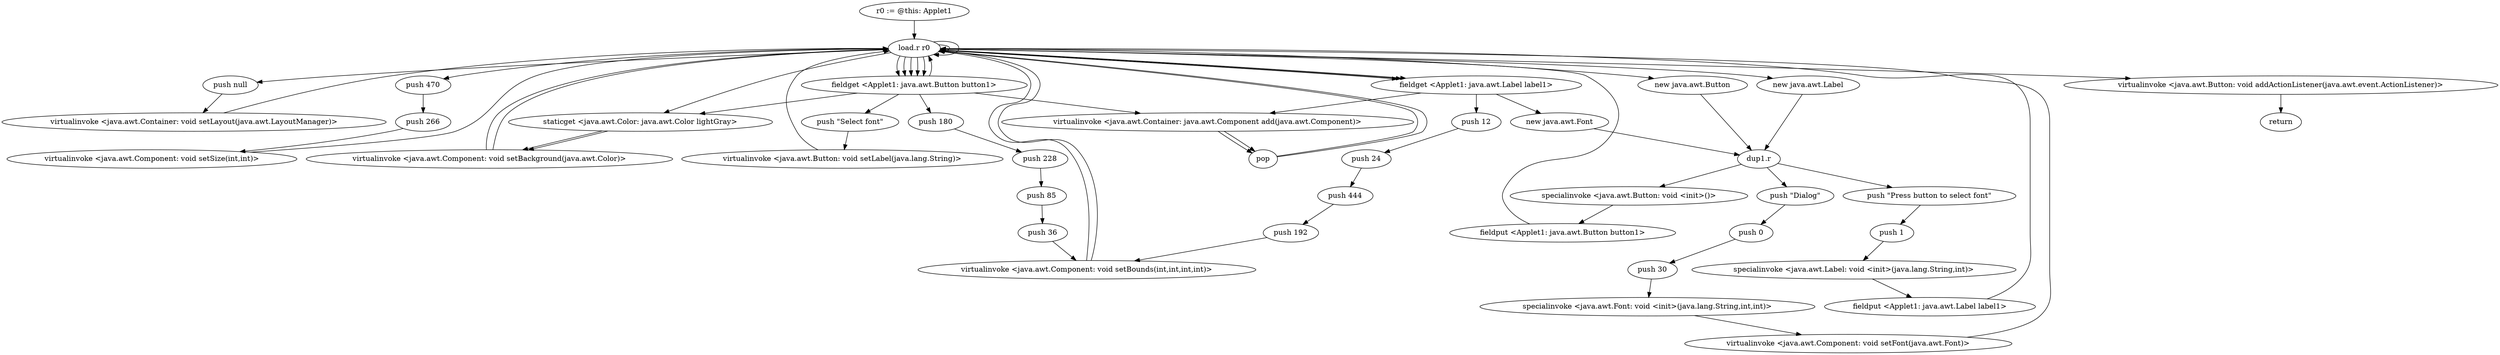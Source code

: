 digraph "" {
    "r0 := @this: Applet1"
    "load.r r0"
    "r0 := @this: Applet1"->"load.r r0";
    "push null"
    "load.r r0"->"push null";
    "virtualinvoke <java.awt.Container: void setLayout(java.awt.LayoutManager)>"
    "push null"->"virtualinvoke <java.awt.Container: void setLayout(java.awt.LayoutManager)>";
    "virtualinvoke <java.awt.Container: void setLayout(java.awt.LayoutManager)>"->"load.r r0";
    "push 470"
    "load.r r0"->"push 470";
    "push 266"
    "push 470"->"push 266";
    "virtualinvoke <java.awt.Component: void setSize(int,int)>"
    "push 266"->"virtualinvoke <java.awt.Component: void setSize(int,int)>";
    "virtualinvoke <java.awt.Component: void setSize(int,int)>"->"load.r r0";
    "staticget <java.awt.Color: java.awt.Color lightGray>"
    "load.r r0"->"staticget <java.awt.Color: java.awt.Color lightGray>";
    "virtualinvoke <java.awt.Component: void setBackground(java.awt.Color)>"
    "staticget <java.awt.Color: java.awt.Color lightGray>"->"virtualinvoke <java.awt.Component: void setBackground(java.awt.Color)>";
    "virtualinvoke <java.awt.Component: void setBackground(java.awt.Color)>"->"load.r r0";
    "new java.awt.Button"
    "load.r r0"->"new java.awt.Button";
    "dup1.r"
    "new java.awt.Button"->"dup1.r";
    "specialinvoke <java.awt.Button: void <init>()>"
    "dup1.r"->"specialinvoke <java.awt.Button: void <init>()>";
    "fieldput <Applet1: java.awt.Button button1>"
    "specialinvoke <java.awt.Button: void <init>()>"->"fieldput <Applet1: java.awt.Button button1>";
    "fieldput <Applet1: java.awt.Button button1>"->"load.r r0";
    "fieldget <Applet1: java.awt.Button button1>"
    "load.r r0"->"fieldget <Applet1: java.awt.Button button1>";
    "push \"Select font\""
    "fieldget <Applet1: java.awt.Button button1>"->"push \"Select font\"";
    "virtualinvoke <java.awt.Button: void setLabel(java.lang.String)>"
    "push \"Select font\""->"virtualinvoke <java.awt.Button: void setLabel(java.lang.String)>";
    "virtualinvoke <java.awt.Button: void setLabel(java.lang.String)>"->"load.r r0";
    "load.r r0"->"fieldget <Applet1: java.awt.Button button1>";
    "push 180"
    "fieldget <Applet1: java.awt.Button button1>"->"push 180";
    "push 228"
    "push 180"->"push 228";
    "push 85"
    "push 228"->"push 85";
    "push 36"
    "push 85"->"push 36";
    "virtualinvoke <java.awt.Component: void setBounds(int,int,int,int)>"
    "push 36"->"virtualinvoke <java.awt.Component: void setBounds(int,int,int,int)>";
    "virtualinvoke <java.awt.Component: void setBounds(int,int,int,int)>"->"load.r r0";
    "load.r r0"->"fieldget <Applet1: java.awt.Button button1>";
    "fieldget <Applet1: java.awt.Button button1>"->"staticget <java.awt.Color: java.awt.Color lightGray>";
    "staticget <java.awt.Color: java.awt.Color lightGray>"->"virtualinvoke <java.awt.Component: void setBackground(java.awt.Color)>";
    "virtualinvoke <java.awt.Component: void setBackground(java.awt.Color)>"->"load.r r0";
    "load.r r0"->"load.r r0";
    "load.r r0"->"fieldget <Applet1: java.awt.Button button1>";
    "virtualinvoke <java.awt.Container: java.awt.Component add(java.awt.Component)>"
    "fieldget <Applet1: java.awt.Button button1>"->"virtualinvoke <java.awt.Container: java.awt.Component add(java.awt.Component)>";
    "pop"
    "virtualinvoke <java.awt.Container: java.awt.Component add(java.awt.Component)>"->"pop";
    "pop"->"load.r r0";
    "new java.awt.Label"
    "load.r r0"->"new java.awt.Label";
    "new java.awt.Label"->"dup1.r";
    "push \"Press button to select font\""
    "dup1.r"->"push \"Press button to select font\"";
    "push 1"
    "push \"Press button to select font\""->"push 1";
    "specialinvoke <java.awt.Label: void <init>(java.lang.String,int)>"
    "push 1"->"specialinvoke <java.awt.Label: void <init>(java.lang.String,int)>";
    "fieldput <Applet1: java.awt.Label label1>"
    "specialinvoke <java.awt.Label: void <init>(java.lang.String,int)>"->"fieldput <Applet1: java.awt.Label label1>";
    "fieldput <Applet1: java.awt.Label label1>"->"load.r r0";
    "fieldget <Applet1: java.awt.Label label1>"
    "load.r r0"->"fieldget <Applet1: java.awt.Label label1>";
    "push 12"
    "fieldget <Applet1: java.awt.Label label1>"->"push 12";
    "push 24"
    "push 12"->"push 24";
    "push 444"
    "push 24"->"push 444";
    "push 192"
    "push 444"->"push 192";
    "push 192"->"virtualinvoke <java.awt.Component: void setBounds(int,int,int,int)>";
    "virtualinvoke <java.awt.Component: void setBounds(int,int,int,int)>"->"load.r r0";
    "load.r r0"->"fieldget <Applet1: java.awt.Label label1>";
    "new java.awt.Font"
    "fieldget <Applet1: java.awt.Label label1>"->"new java.awt.Font";
    "new java.awt.Font"->"dup1.r";
    "push \"Dialog\""
    "dup1.r"->"push \"Dialog\"";
    "push 0"
    "push \"Dialog\""->"push 0";
    "push 30"
    "push 0"->"push 30";
    "specialinvoke <java.awt.Font: void <init>(java.lang.String,int,int)>"
    "push 30"->"specialinvoke <java.awt.Font: void <init>(java.lang.String,int,int)>";
    "virtualinvoke <java.awt.Component: void setFont(java.awt.Font)>"
    "specialinvoke <java.awt.Font: void <init>(java.lang.String,int,int)>"->"virtualinvoke <java.awt.Component: void setFont(java.awt.Font)>";
    "virtualinvoke <java.awt.Component: void setFont(java.awt.Font)>"->"load.r r0";
    "load.r r0"->"load.r r0";
    "load.r r0"->"fieldget <Applet1: java.awt.Label label1>";
    "fieldget <Applet1: java.awt.Label label1>"->"virtualinvoke <java.awt.Container: java.awt.Component add(java.awt.Component)>";
    "virtualinvoke <java.awt.Container: java.awt.Component add(java.awt.Component)>"->"pop";
    "pop"->"load.r r0";
    "load.r r0"->"fieldget <Applet1: java.awt.Button button1>";
    "fieldget <Applet1: java.awt.Button button1>"->"load.r r0";
    "virtualinvoke <java.awt.Button: void addActionListener(java.awt.event.ActionListener)>"
    "load.r r0"->"virtualinvoke <java.awt.Button: void addActionListener(java.awt.event.ActionListener)>";
    "return"
    "virtualinvoke <java.awt.Button: void addActionListener(java.awt.event.ActionListener)>"->"return";
}
